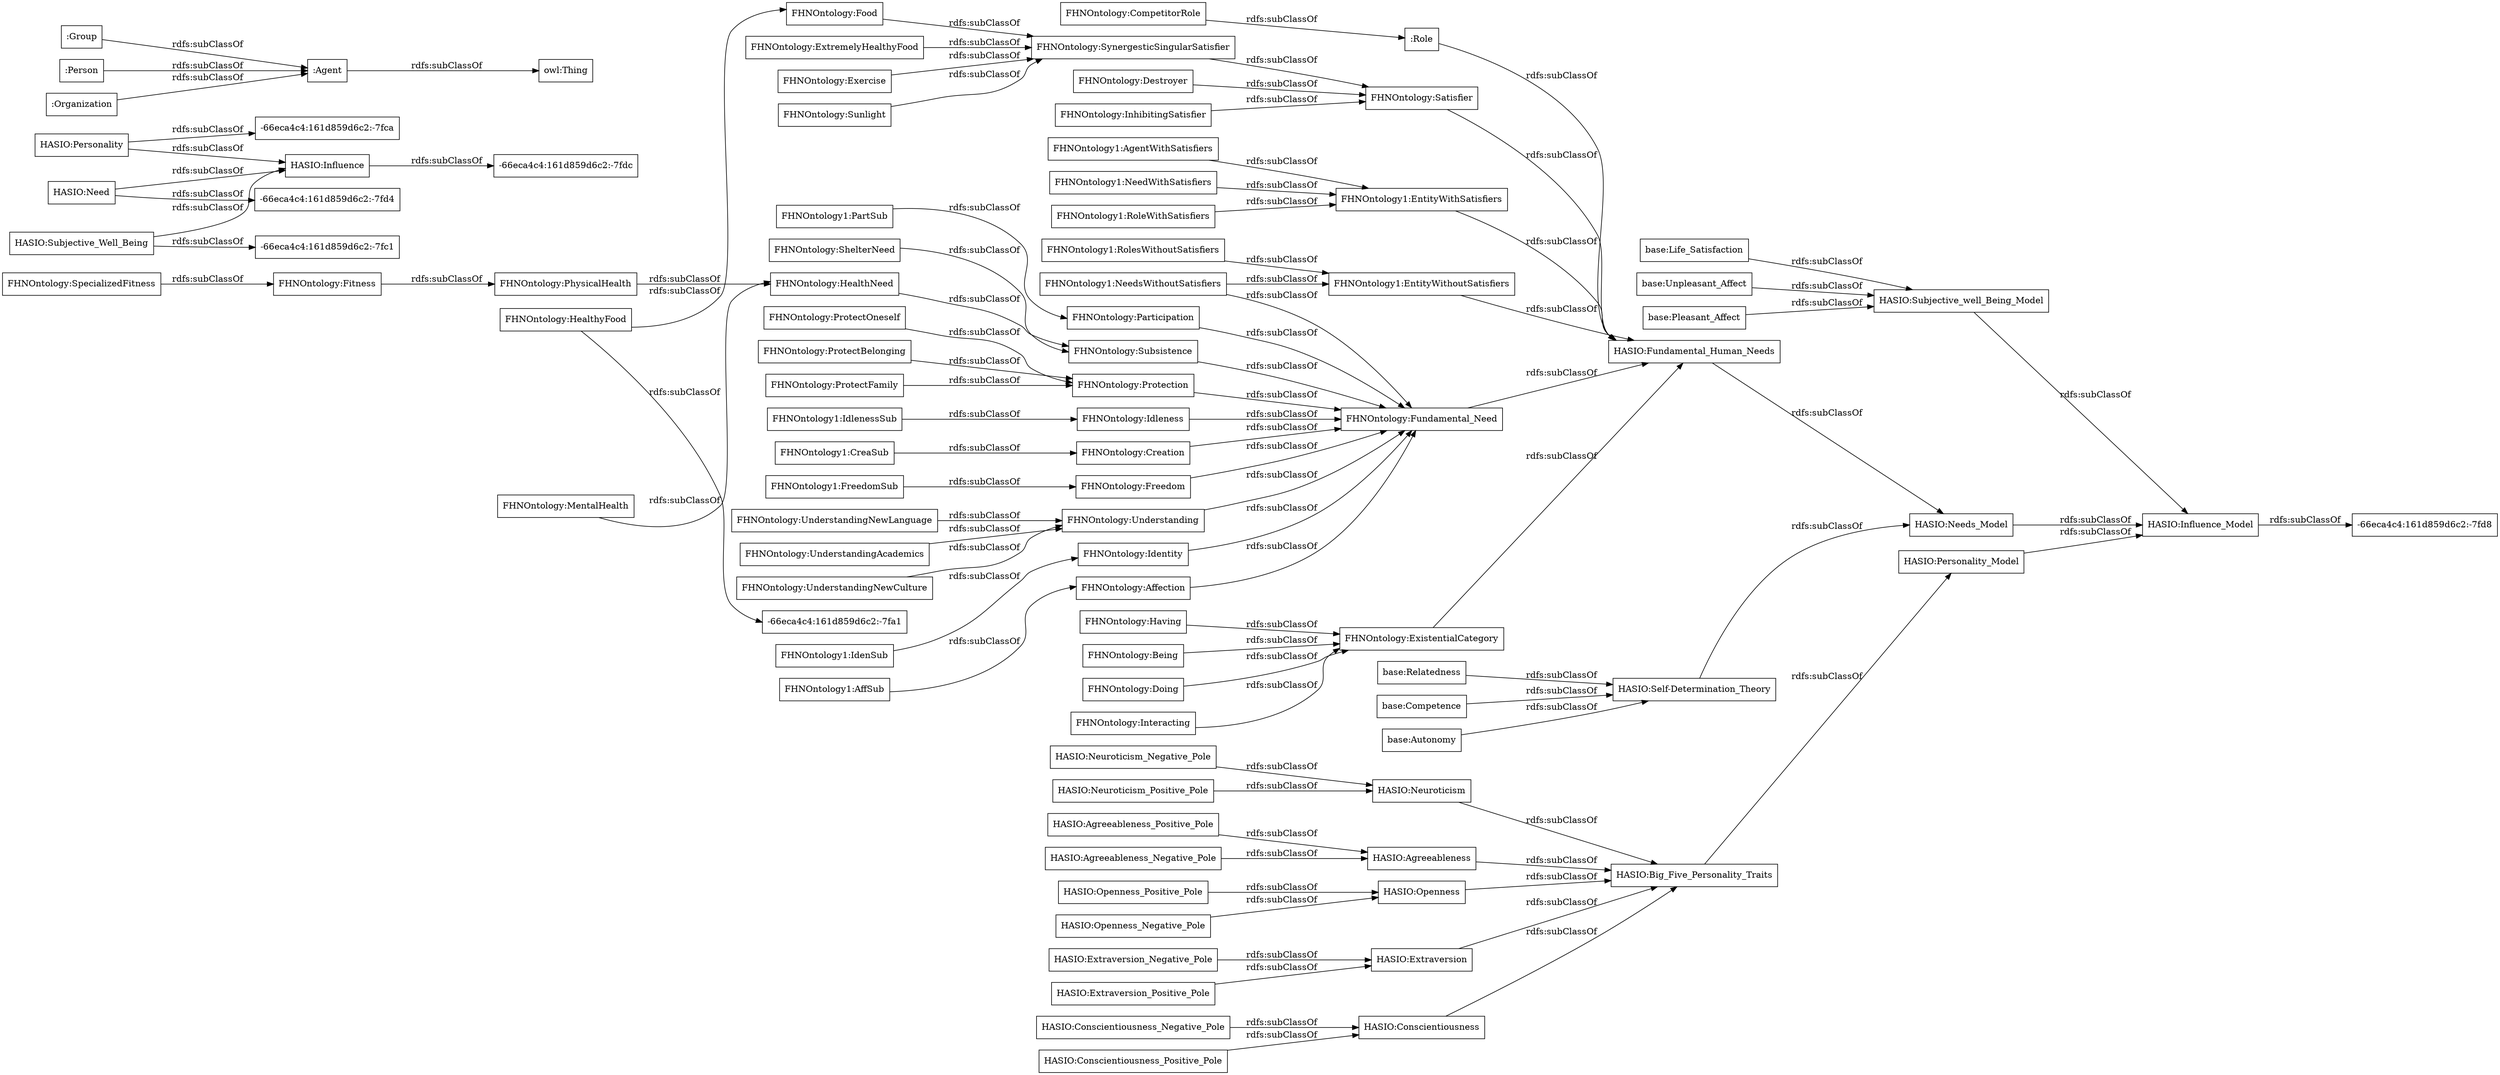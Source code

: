 digraph ar2dtool_diagram { 
rankdir=LR;
size="1000"
node [shape = rectangle, color="black"]; "HASIO:Extraversion" "HASIO:Personality" "HASIO:Subjective_well_Being_Model" "FHNOntology:SynergesticSingularSatisfier" "FHNOntology:Identity" "FHNOntology1:EntityWithSatisfiers" "FHNOntology1:FreedomSub" "FHNOntology1:NeedsWithoutSatisfiers" "-66eca4c4:161d859d6c2:-7fd8" "-66eca4c4:161d859d6c2:-7fca" "HASIO:Neuroticism_Positive_Pole" "HASIO:Neuroticism_Negative_Pole" "FHNOntology:Exercise" "HASIO:Conscientiousness" "FHNOntology:ProtectBelonging" "FHNOntology:ProtectFamily" "FHNOntology:Destroyer" ":Group" "HASIO:Influence" "FHNOntology1:IdenSub" "FHNOntology:Subsistence" "HASIO:Neuroticism" "HASIO:Conscientiousness_Positive_Pole" "FHNOntology1:RolesWithoutSatisfiers" "FHNOntology1:CreaSub" "HASIO:Openness_Negative_Pole" ":Person" "base:Life_Satisfaction" "FHNOntology1:PartSub" "FHNOntology1:RoleWithSatisfiers" "HASIO:Fundamental_Human_Needs" "HASIO:Need" "FHNOntology:Fitness" "FHNOntology:Protection" "HASIO:Subjective_Well_Being" "HASIO:Self-Determination_Theory" "-66eca4c4:161d859d6c2:-7fa1" "HASIO:Agreeableness" "FHNOntology:Fundamental_Need" "FHNOntology:SpecializedFitness" "HASIO:Extraversion_Positive_Pole" "HASIO:Openness_Positive_Pole" "-66eca4c4:161d859d6c2:-7fdc" "FHNOntology:ExistentialCategory" "base:Unpleasant_Affect" "base:Autonomy" "HASIO:Conscientiousness_Negative_Pole" "FHNOntology1:EntityWithoutSatisfiers" "FHNOntology1:IdlenessSub" ":Role" "FHNOntology:UnderstandingAcademics" "FHNOntology:InhibitingSatisfier" ":Organization" "HASIO:Openness" "FHNOntology:Idleness" "FHNOntology:Creation" ":Agent" "FHNOntology:Being" "FHNOntology:UnderstandingNewCulture" "FHNOntology:Freedom" "FHNOntology:MentalHealth" "-66eca4c4:161d859d6c2:-7fc1" "FHNOntology:Understanding" "FHNOntology:HealthyFood" "HASIO:Extraversion_Negative_Pole" "base:Relatedness" "FHNOntology:Affection" "FHNOntology:Satisfier" "FHNOntology1:AgentWithSatisfiers" "HASIO:Personality_Model" "-66eca4c4:161d859d6c2:-7fd4" "FHNOntology:UnderstandingNewLanguage" "HASIO:Agreeableness_Negative_Pole" "FHNOntology:HealthNeed" "FHNOntology1:NeedWithSatisfiers" "FHNOntology:PhysicalHealth" "base:Pleasant_Affect" "FHNOntology:Doing" "HASIO:Big_Five_Personality_Traits" "FHNOntology:Interacting" "FHNOntology1:AffSub" "HASIO:Needs_Model" "FHNOntology:ShelterNeed" "FHNOntology:CompetitorRole" "HASIO:Agreeableness_Positive_Pole" "FHNOntology:Having" "FHNOntology:ProtectOneself" "base:Competence" "FHNOntology:Sunlight" "FHNOntology:Food" "HASIO:Influence_Model" "FHNOntology:Participation" "FHNOntology:ExtremelyHealthyFood" ; /*classes style*/
	"FHNOntology:Interacting" -> "FHNOntology:ExistentialCategory" [ label = "rdfs:subClassOf" ];
	"FHNOntology:UnderstandingNewCulture" -> "FHNOntology:Understanding" [ label = "rdfs:subClassOf" ];
	"FHNOntology:PhysicalHealth" -> "FHNOntology:HealthNeed" [ label = "rdfs:subClassOf" ];
	"FHNOntology:Creation" -> "FHNOntology:Fundamental_Need" [ label = "rdfs:subClassOf" ];
	"FHNOntology:Exercise" -> "FHNOntology:SynergesticSingularSatisfier" [ label = "rdfs:subClassOf" ];
	"FHNOntology1:EntityWithoutSatisfiers" -> "HASIO:Fundamental_Human_Needs" [ label = "rdfs:subClassOf" ];
	"HASIO:Neuroticism" -> "HASIO:Big_Five_Personality_Traits" [ label = "rdfs:subClassOf" ];
	"FHNOntology:Food" -> "FHNOntology:SynergesticSingularSatisfier" [ label = "rdfs:subClassOf" ];
	"base:Competence" -> "HASIO:Self-Determination_Theory" [ label = "rdfs:subClassOf" ];
	"FHNOntology:Affection" -> "FHNOntology:Fundamental_Need" [ label = "rdfs:subClassOf" ];
	"FHNOntology:Identity" -> "FHNOntology:Fundamental_Need" [ label = "rdfs:subClassOf" ];
	"FHNOntology:UnderstandingAcademics" -> "FHNOntology:Understanding" [ label = "rdfs:subClassOf" ];
	"FHNOntology1:FreedomSub" -> "FHNOntology:Freedom" [ label = "rdfs:subClassOf" ];
	"FHNOntology:Fundamental_Need" -> "HASIO:Fundamental_Human_Needs" [ label = "rdfs:subClassOf" ];
	"FHNOntology1:RolesWithoutSatisfiers" -> "FHNOntology1:EntityWithoutSatisfiers" [ label = "rdfs:subClassOf" ];
	"FHNOntology:InhibitingSatisfier" -> "FHNOntology:Satisfier" [ label = "rdfs:subClassOf" ];
	"FHNOntology:Being" -> "FHNOntology:ExistentialCategory" [ label = "rdfs:subClassOf" ];
	"FHNOntology1:NeedWithSatisfiers" -> "FHNOntology1:EntityWithSatisfiers" [ label = "rdfs:subClassOf" ];
	"HASIO:Conscientiousness_Negative_Pole" -> "HASIO:Conscientiousness" [ label = "rdfs:subClassOf" ];
	"FHNOntology:Subsistence" -> "FHNOntology:Fundamental_Need" [ label = "rdfs:subClassOf" ];
	"FHNOntology:Participation" -> "FHNOntology:Fundamental_Need" [ label = "rdfs:subClassOf" ];
	"FHNOntology:Doing" -> "FHNOntology:ExistentialCategory" [ label = "rdfs:subClassOf" ];
	"HASIO:Openness_Negative_Pole" -> "HASIO:Openness" [ label = "rdfs:subClassOf" ];
	"base:Autonomy" -> "HASIO:Self-Determination_Theory" [ label = "rdfs:subClassOf" ];
	"FHNOntology:SpecializedFitness" -> "FHNOntology:Fitness" [ label = "rdfs:subClassOf" ];
	"FHNOntology:ShelterNeed" -> "FHNOntology:Subsistence" [ label = "rdfs:subClassOf" ];
	"FHNOntology:Understanding" -> "FHNOntology:Fundamental_Need" [ label = "rdfs:subClassOf" ];
	"FHNOntology:Fitness" -> "FHNOntology:PhysicalHealth" [ label = "rdfs:subClassOf" ];
	"FHNOntology:UnderstandingNewLanguage" -> "FHNOntology:Understanding" [ label = "rdfs:subClassOf" ];
	"HASIO:Extraversion_Positive_Pole" -> "HASIO:Extraversion" [ label = "rdfs:subClassOf" ];
	"FHNOntology:Destroyer" -> "FHNOntology:Satisfier" [ label = "rdfs:subClassOf" ];
	"HASIO:Subjective_well_Being_Model" -> "HASIO:Influence_Model" [ label = "rdfs:subClassOf" ];
	":Role" -> "HASIO:Fundamental_Human_Needs" [ label = "rdfs:subClassOf" ];
	"FHNOntology1:RoleWithSatisfiers" -> "FHNOntology1:EntityWithSatisfiers" [ label = "rdfs:subClassOf" ];
	"FHNOntology:CompetitorRole" -> ":Role" [ label = "rdfs:subClassOf" ];
	"FHNOntology:ProtectFamily" -> "FHNOntology:Protection" [ label = "rdfs:subClassOf" ];
	"HASIO:Subjective_Well_Being" -> "-66eca4c4:161d859d6c2:-7fc1" [ label = "rdfs:subClassOf" ];
	"HASIO:Subjective_Well_Being" -> "HASIO:Influence" [ label = "rdfs:subClassOf" ];
	"HASIO:Neuroticism_Positive_Pole" -> "HASIO:Neuroticism" [ label = "rdfs:subClassOf" ];
	"HASIO:Agreeableness_Positive_Pole" -> "HASIO:Agreeableness" [ label = "rdfs:subClassOf" ];
	"FHNOntology:MentalHealth" -> "FHNOntology:HealthNeed" [ label = "rdfs:subClassOf" ];
	"HASIO:Conscientiousness" -> "HASIO:Big_Five_Personality_Traits" [ label = "rdfs:subClassOf" ];
	"FHNOntology1:AgentWithSatisfiers" -> "FHNOntology1:EntityWithSatisfiers" [ label = "rdfs:subClassOf" ];
	"HASIO:Need" -> "-66eca4c4:161d859d6c2:-7fd4" [ label = "rdfs:subClassOf" ];
	"HASIO:Need" -> "HASIO:Influence" [ label = "rdfs:subClassOf" ];
	"HASIO:Self-Determination_Theory" -> "HASIO:Needs_Model" [ label = "rdfs:subClassOf" ];
	"base:Life_Satisfaction" -> "HASIO:Subjective_well_Being_Model" [ label = "rdfs:subClassOf" ];
	"base:Relatedness" -> "HASIO:Self-Determination_Theory" [ label = "rdfs:subClassOf" ];
	"FHNOntology1:PartSub" -> "FHNOntology:Participation" [ label = "rdfs:subClassOf" ];
	"FHNOntology1:NeedsWithoutSatisfiers" -> "FHNOntology:Fundamental_Need" [ label = "rdfs:subClassOf" ];
	"FHNOntology1:NeedsWithoutSatisfiers" -> "FHNOntology1:EntityWithoutSatisfiers" [ label = "rdfs:subClassOf" ];
	"HASIO:Extraversion_Negative_Pole" -> "HASIO:Extraversion" [ label = "rdfs:subClassOf" ];
	":Organization" -> ":Agent" [ label = "rdfs:subClassOf" ];
	"FHNOntology:Protection" -> "FHNOntology:Fundamental_Need" [ label = "rdfs:subClassOf" ];
	"HASIO:Personality" -> "-66eca4c4:161d859d6c2:-7fca" [ label = "rdfs:subClassOf" ];
	"HASIO:Personality" -> "HASIO:Influence" [ label = "rdfs:subClassOf" ];
	"FHNOntology1:IdlenessSub" -> "FHNOntology:Idleness" [ label = "rdfs:subClassOf" ];
	"FHNOntology:ProtectOneself" -> "FHNOntology:Protection" [ label = "rdfs:subClassOf" ];
	"FHNOntology1:IdenSub" -> "FHNOntology:Identity" [ label = "rdfs:subClassOf" ];
	"HASIO:Agreeableness" -> "HASIO:Big_Five_Personality_Traits" [ label = "rdfs:subClassOf" ];
	"HASIO:Openness" -> "HASIO:Big_Five_Personality_Traits" [ label = "rdfs:subClassOf" ];
	"HASIO:Influence_Model" -> "-66eca4c4:161d859d6c2:-7fd8" [ label = "rdfs:subClassOf" ];
	"FHNOntology:ExistentialCategory" -> "HASIO:Fundamental_Human_Needs" [ label = "rdfs:subClassOf" ];
	"FHNOntology1:AffSub" -> "FHNOntology:Affection" [ label = "rdfs:subClassOf" ];
	"FHNOntology:SynergesticSingularSatisfier" -> "FHNOntology:Satisfier" [ label = "rdfs:subClassOf" ];
	"HASIO:Neuroticism_Negative_Pole" -> "HASIO:Neuroticism" [ label = "rdfs:subClassOf" ];
	":Agent" -> "owl:Thing" [ label = "rdfs:subClassOf" ];
	"HASIO:Agreeableness_Negative_Pole" -> "HASIO:Agreeableness" [ label = "rdfs:subClassOf" ];
	"FHNOntology1:EntityWithSatisfiers" -> "HASIO:Fundamental_Human_Needs" [ label = "rdfs:subClassOf" ];
	"FHNOntology:Satisfier" -> "HASIO:Fundamental_Human_Needs" [ label = "rdfs:subClassOf" ];
	"HASIO:Influence" -> "-66eca4c4:161d859d6c2:-7fdc" [ label = "rdfs:subClassOf" ];
	"HASIO:Personality_Model" -> "HASIO:Influence_Model" [ label = "rdfs:subClassOf" ];
	"FHNOntology:Freedom" -> "FHNOntology:Fundamental_Need" [ label = "rdfs:subClassOf" ];
	":Person" -> ":Agent" [ label = "rdfs:subClassOf" ];
	"FHNOntology:HealthNeed" -> "FHNOntology:Subsistence" [ label = "rdfs:subClassOf" ];
	"FHNOntology1:CreaSub" -> "FHNOntology:Creation" [ label = "rdfs:subClassOf" ];
	"FHNOntology:ExtremelyHealthyFood" -> "FHNOntology:SynergesticSingularSatisfier" [ label = "rdfs:subClassOf" ];
	"HASIO:Needs_Model" -> "HASIO:Influence_Model" [ label = "rdfs:subClassOf" ];
	"HASIO:Fundamental_Human_Needs" -> "HASIO:Needs_Model" [ label = "rdfs:subClassOf" ];
	"FHNOntology:Having" -> "FHNOntology:ExistentialCategory" [ label = "rdfs:subClassOf" ];
	"base:Unpleasant_Affect" -> "HASIO:Subjective_well_Being_Model" [ label = "rdfs:subClassOf" ];
	"FHNOntology:Idleness" -> "FHNOntology:Fundamental_Need" [ label = "rdfs:subClassOf" ];
	"base:Pleasant_Affect" -> "HASIO:Subjective_well_Being_Model" [ label = "rdfs:subClassOf" ];
	":Group" -> ":Agent" [ label = "rdfs:subClassOf" ];
	"HASIO:Big_Five_Personality_Traits" -> "HASIO:Personality_Model" [ label = "rdfs:subClassOf" ];
	"HASIO:Conscientiousness_Positive_Pole" -> "HASIO:Conscientiousness" [ label = "rdfs:subClassOf" ];
	"FHNOntology:ProtectBelonging" -> "FHNOntology:Protection" [ label = "rdfs:subClassOf" ];
	"FHNOntology:Sunlight" -> "FHNOntology:SynergesticSingularSatisfier" [ label = "rdfs:subClassOf" ];
	"FHNOntology:HealthyFood" -> "-66eca4c4:161d859d6c2:-7fa1" [ label = "rdfs:subClassOf" ];
	"FHNOntology:HealthyFood" -> "FHNOntology:Food" [ label = "rdfs:subClassOf" ];
	"HASIO:Openness_Positive_Pole" -> "HASIO:Openness" [ label = "rdfs:subClassOf" ];
	"HASIO:Extraversion" -> "HASIO:Big_Five_Personality_Traits" [ label = "rdfs:subClassOf" ];

}
